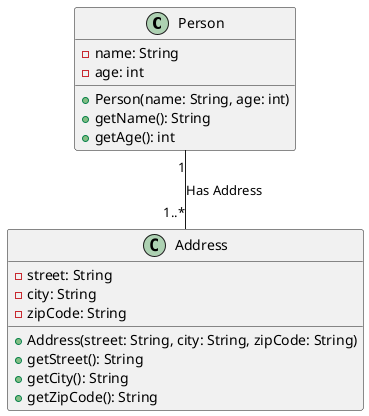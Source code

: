 @startuml
class Person {
  - name: String
  - age: int
  + Person(name: String, age: int)
  + getName(): String
  + getAge(): int
}

class Address {
  - street: String
  - city: String
  - zipCode: String
  + Address(street: String, city: String, zipCode: String)
  + getStreet(): String
  + getCity(): String
  + getZipCode(): String
}

Person "1" -- "1..*" Address : Has Address
@enduml